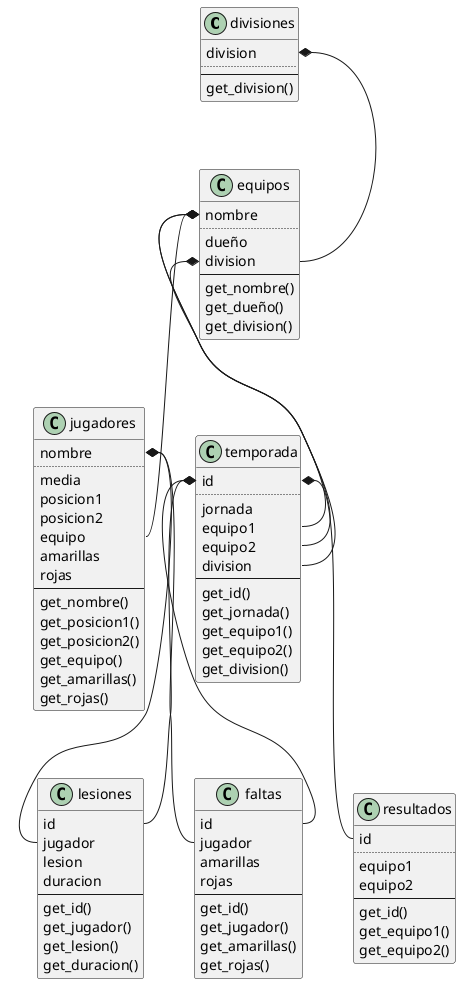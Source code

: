 @startuml tablas
class divisiones {
    division
    ....
    --
    get_division()
}
class equipos {
    nombre
    ....
    dueño
    division
    --
    get_nombre()
    get_dueño()
    get_division()
}
class jugadores {
    nombre
    ....
    media
    posicion1
    posicion2
    equipo
    amarillas
    rojas
    --
    get_nombre()
    get_posicion1()
    get_posicion2()
    get_equipo()
    get_amarillas()
    get_rojas()
}
class temporada{
    id
    ....
    jornada
    equipo1
    equipo2
    division
    --
    get_id()
    get_jornada()
    get_equipo1()
    get_equipo2()
    get_division()
}
class resultados{
    id
    ....
    equipo1
    equipo2
    --
    get_id()
    get_equipo1()
    get_equipo2()
}
class faltas {
    id
    jugador
    amarillas
    rojas
    --
    get_id()
    get_jugador()
    get_amarillas()
    get_rojas()
}
class lesiones {
    id
    jugador
    lesion
    duracion
    --
    get_id()
    get_jugador()
    get_lesion()
    get_duracion()
}
divisiones::division *-- equipos::division
equipos::nombre *-- jugadores::equipo
equipos::nombre *-- temporada::equipo1
equipos::nombre *-- temporada::equipo2
equipos::division *-- temporada::division
temporada::id *-- faltas::id
temporada::id *-- lesiones::id
temporada::id *-- resultados::id
jugadores::nombre *-- faltas::jugador
jugadores::nombre *-- lesiones::jugador
@enduml